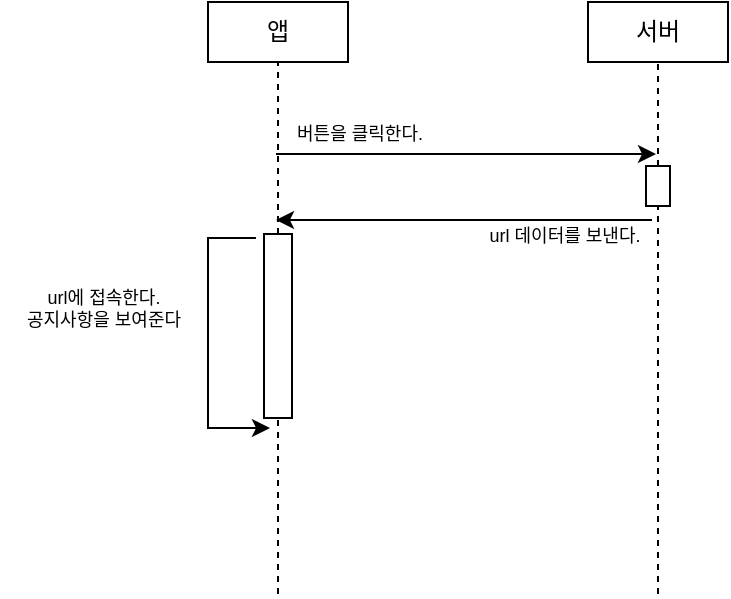 <mxfile version="15.5.2" type="github">
  <diagram id="kgpKYQtTHZ0yAKxKKP6v" name="Page-1">
    <mxGraphModel dx="981" dy="548" grid="0" gridSize="10" guides="1" tooltips="1" connect="1" arrows="1" fold="1" page="1" pageScale="1" pageWidth="850" pageHeight="1100" math="0" shadow="0">
      <root>
        <mxCell id="0" />
        <mxCell id="1" parent="0" />
        <mxCell id="Y4GT3gBi2JhhcLNgpZ-k-1" value="앱" style="rounded=0;whiteSpace=wrap;html=1;" vertex="1" parent="1">
          <mxGeometry x="226" y="194" width="70" height="30" as="geometry" />
        </mxCell>
        <mxCell id="Y4GT3gBi2JhhcLNgpZ-k-2" value="서버" style="rounded=0;whiteSpace=wrap;html=1;" vertex="1" parent="1">
          <mxGeometry x="416" y="194" width="70" height="30" as="geometry" />
        </mxCell>
        <mxCell id="Y4GT3gBi2JhhcLNgpZ-k-4" value="" style="endArrow=none;dashed=1;html=1;rounded=0;entryX=0.5;entryY=1;entryDx=0;entryDy=0;startArrow=none;" edge="1" parent="1" source="Y4GT3gBi2JhhcLNgpZ-k-21" target="Y4GT3gBi2JhhcLNgpZ-k-1">
          <mxGeometry width="50" height="50" relative="1" as="geometry">
            <mxPoint x="261" y="490" as="sourcePoint" />
            <mxPoint x="450" y="360" as="targetPoint" />
          </mxGeometry>
        </mxCell>
        <mxCell id="Y4GT3gBi2JhhcLNgpZ-k-5" value="" style="endArrow=none;dashed=1;html=1;rounded=0;entryX=0.5;entryY=1;entryDx=0;entryDy=0;startArrow=none;" edge="1" parent="1" source="Y4GT3gBi2JhhcLNgpZ-k-11" target="Y4GT3gBi2JhhcLNgpZ-k-2">
          <mxGeometry width="50" height="50" relative="1" as="geometry">
            <mxPoint x="385" y="490" as="sourcePoint" />
            <mxPoint x="450" y="360" as="targetPoint" />
          </mxGeometry>
        </mxCell>
        <mxCell id="Y4GT3gBi2JhhcLNgpZ-k-7" value="" style="endArrow=classic;html=1;rounded=0;" edge="1" parent="1">
          <mxGeometry width="50" height="50" relative="1" as="geometry">
            <mxPoint x="260" y="270" as="sourcePoint" />
            <mxPoint x="450" y="270" as="targetPoint" />
          </mxGeometry>
        </mxCell>
        <mxCell id="Y4GT3gBi2JhhcLNgpZ-k-8" value="&lt;font style=&quot;font-size: 9px&quot;&gt;버튼을 클릭한다.&lt;/font&gt;" style="text;html=1;strokeColor=none;fillColor=none;align=center;verticalAlign=middle;whiteSpace=wrap;rounded=0;fontSize=5;" vertex="1" parent="1">
          <mxGeometry x="260" y="250" width="84" height="20" as="geometry" />
        </mxCell>
        <mxCell id="Y4GT3gBi2JhhcLNgpZ-k-11" value="" style="rounded=0;whiteSpace=wrap;html=1;fontSize=9;" vertex="1" parent="1">
          <mxGeometry x="445" y="276" width="12" height="20" as="geometry" />
        </mxCell>
        <mxCell id="Y4GT3gBi2JhhcLNgpZ-k-13" value="" style="endArrow=none;dashed=1;html=1;rounded=0;entryX=0.5;entryY=1;entryDx=0;entryDy=0;" edge="1" parent="1" target="Y4GT3gBi2JhhcLNgpZ-k-11">
          <mxGeometry width="50" height="50" relative="1" as="geometry">
            <mxPoint x="451" y="490" as="sourcePoint" />
            <mxPoint x="385" y="250" as="targetPoint" />
          </mxGeometry>
        </mxCell>
        <mxCell id="Y4GT3gBi2JhhcLNgpZ-k-16" value="" style="endArrow=classic;html=1;rounded=0;fontSize=9;" edge="1" parent="1">
          <mxGeometry width="50" height="50" relative="1" as="geometry">
            <mxPoint x="448" y="303" as="sourcePoint" />
            <mxPoint x="260" y="303" as="targetPoint" />
          </mxGeometry>
        </mxCell>
        <mxCell id="Y4GT3gBi2JhhcLNgpZ-k-20" value="url 데이터를 보낸다." style="text;html=1;strokeColor=none;fillColor=none;align=center;verticalAlign=middle;whiteSpace=wrap;rounded=0;fontSize=9;" vertex="1" parent="1">
          <mxGeometry x="355" y="296" width="99" height="30" as="geometry" />
        </mxCell>
        <mxCell id="Y4GT3gBi2JhhcLNgpZ-k-21" value="" style="rounded=0;whiteSpace=wrap;html=1;fontSize=9;" vertex="1" parent="1">
          <mxGeometry x="254" y="310" width="14" height="92" as="geometry" />
        </mxCell>
        <mxCell id="Y4GT3gBi2JhhcLNgpZ-k-22" value="" style="endArrow=none;dashed=1;html=1;rounded=0;entryX=0.5;entryY=1;entryDx=0;entryDy=0;" edge="1" parent="1" target="Y4GT3gBi2JhhcLNgpZ-k-21">
          <mxGeometry width="50" height="50" relative="1" as="geometry">
            <mxPoint x="261" y="490" as="sourcePoint" />
            <mxPoint x="261" y="224.0" as="targetPoint" />
          </mxGeometry>
        </mxCell>
        <mxCell id="Y4GT3gBi2JhhcLNgpZ-k-24" value="" style="endArrow=classic;html=1;rounded=0;fontSize=9;edgeStyle=orthogonalEdgeStyle;" edge="1" parent="1">
          <mxGeometry width="50" height="50" relative="1" as="geometry">
            <mxPoint x="249.97" y="312" as="sourcePoint" />
            <mxPoint x="257" y="407" as="targetPoint" />
            <Array as="points">
              <mxPoint x="226" y="312" />
              <mxPoint x="226" y="407" />
              <mxPoint x="257" y="407" />
            </Array>
          </mxGeometry>
        </mxCell>
        <mxCell id="Y4GT3gBi2JhhcLNgpZ-k-25" value="url에 접속한다.&lt;br&gt;공지사항을 보여준다" style="text;html=1;strokeColor=none;fillColor=none;align=center;verticalAlign=middle;whiteSpace=wrap;rounded=0;fontSize=9;" vertex="1" parent="1">
          <mxGeometry x="122" y="332" width="104" height="30" as="geometry" />
        </mxCell>
      </root>
    </mxGraphModel>
  </diagram>
</mxfile>
